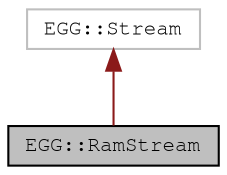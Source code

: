 digraph "EGG::RamStream"
{
 // LATEX_PDF_SIZE
  edge [fontname="FreeMono",fontsize="10",labelfontname="FreeMono",labelfontsize="10"];
  node [fontname="FreeMono",fontsize="10",shape=record];
  Node1 [label="EGG::RamStream",height=0.2,width=0.4,color="black", fillcolor="grey75", style="filled", fontcolor="black",tooltip="The Stream class allows for reading binary / text streams from RAM."];
  Node2 -> Node1 [dir="back",color="firebrick4",fontsize="10",style="solid",fontname="FreeMono"];
  Node2 [label="EGG::Stream",height=0.2,width=0.4,color="grey75", fillcolor="white", style="filled",URL="$struct_e_g_g_1_1_stream.html",tooltip=" "];
}
